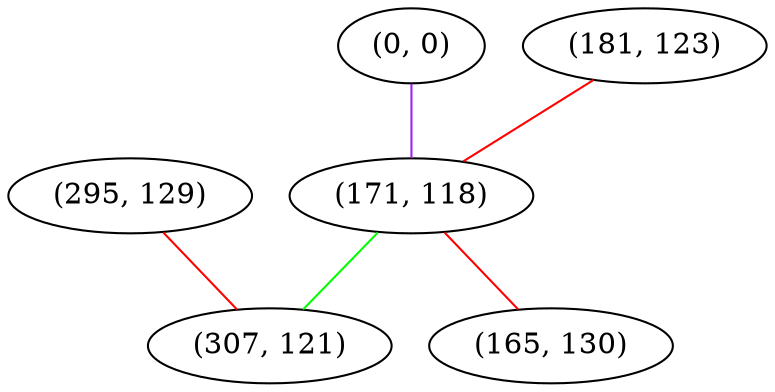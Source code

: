 graph "" {
"(0, 0)";
"(295, 129)";
"(181, 123)";
"(171, 118)";
"(307, 121)";
"(165, 130)";
"(0, 0)" -- "(171, 118)"  [color=purple, key=0, weight=4];
"(295, 129)" -- "(307, 121)"  [color=red, key=0, weight=1];
"(181, 123)" -- "(171, 118)"  [color=red, key=0, weight=1];
"(171, 118)" -- "(307, 121)"  [color=green, key=0, weight=2];
"(171, 118)" -- "(165, 130)"  [color=red, key=0, weight=1];
}
